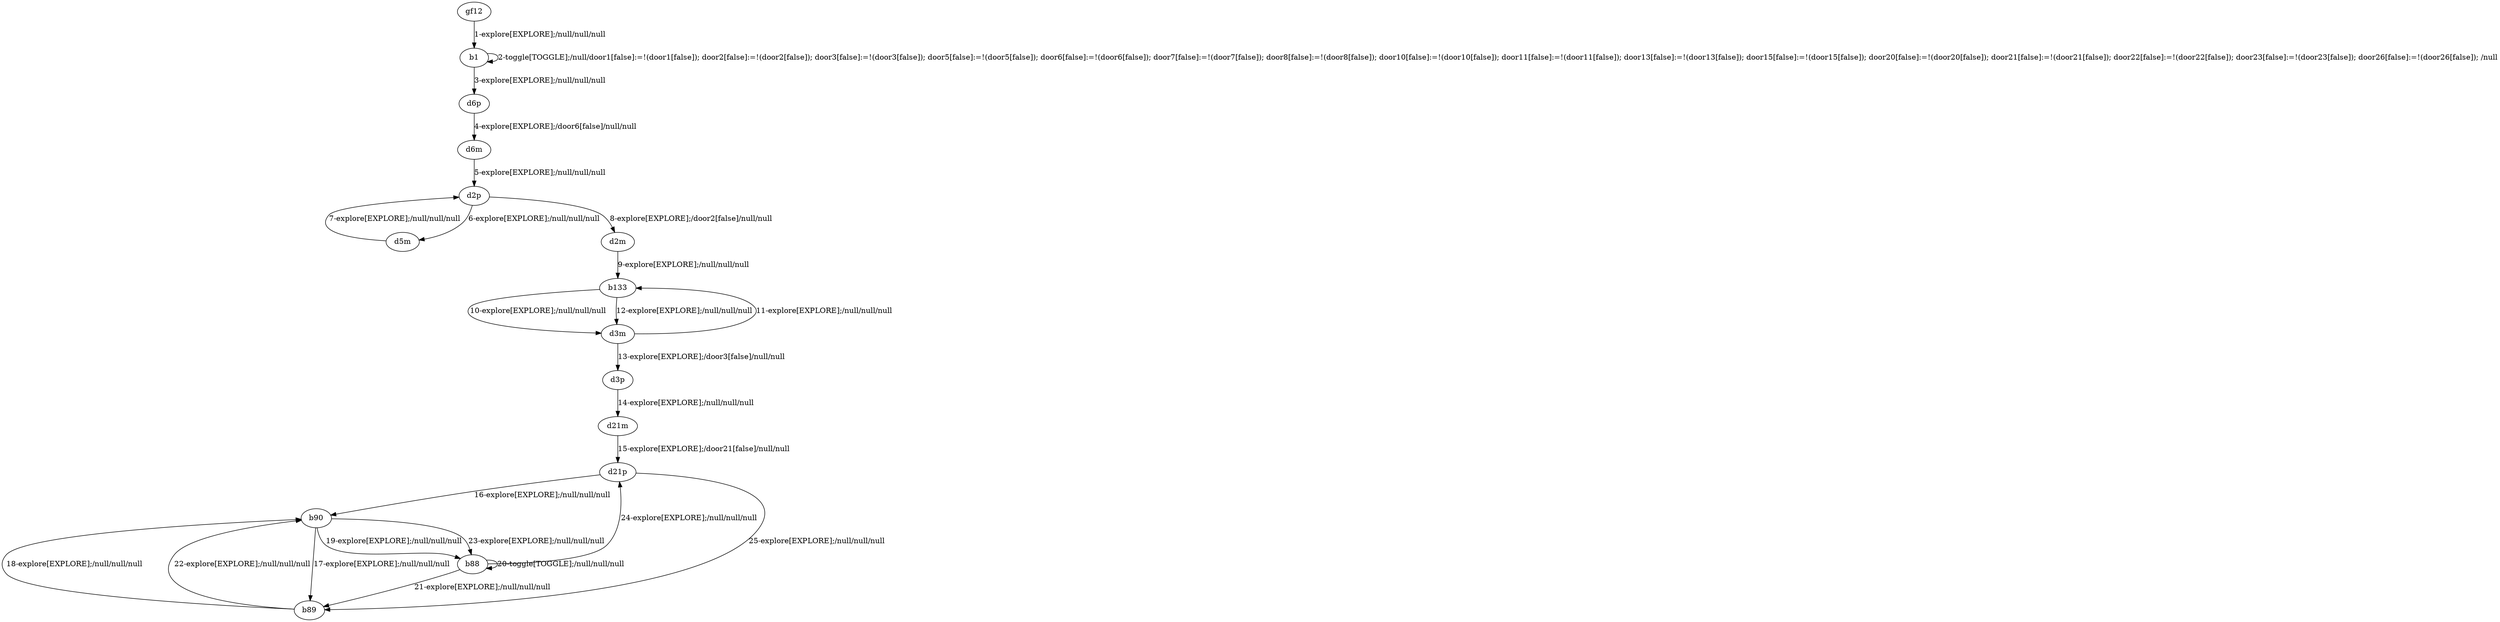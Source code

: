 # Total number of goals covered by this test: 1
# d21p --> b89

digraph g {
"gf12" -> "b1" [label = "1-explore[EXPLORE];/null/null/null"];
"b1" -> "b1" [label = "2-toggle[TOGGLE];/null/door1[false]:=!(door1[false]); door2[false]:=!(door2[false]); door3[false]:=!(door3[false]); door5[false]:=!(door5[false]); door6[false]:=!(door6[false]); door7[false]:=!(door7[false]); door8[false]:=!(door8[false]); door10[false]:=!(door10[false]); door11[false]:=!(door11[false]); door13[false]:=!(door13[false]); door15[false]:=!(door15[false]); door20[false]:=!(door20[false]); door21[false]:=!(door21[false]); door22[false]:=!(door22[false]); door23[false]:=!(door23[false]); door26[false]:=!(door26[false]); /null"];
"b1" -> "d6p" [label = "3-explore[EXPLORE];/null/null/null"];
"d6p" -> "d6m" [label = "4-explore[EXPLORE];/door6[false]/null/null"];
"d6m" -> "d2p" [label = "5-explore[EXPLORE];/null/null/null"];
"d2p" -> "d5m" [label = "6-explore[EXPLORE];/null/null/null"];
"d5m" -> "d2p" [label = "7-explore[EXPLORE];/null/null/null"];
"d2p" -> "d2m" [label = "8-explore[EXPLORE];/door2[false]/null/null"];
"d2m" -> "b133" [label = "9-explore[EXPLORE];/null/null/null"];
"b133" -> "d3m" [label = "10-explore[EXPLORE];/null/null/null"];
"d3m" -> "b133" [label = "11-explore[EXPLORE];/null/null/null"];
"b133" -> "d3m" [label = "12-explore[EXPLORE];/null/null/null"];
"d3m" -> "d3p" [label = "13-explore[EXPLORE];/door3[false]/null/null"];
"d3p" -> "d21m" [label = "14-explore[EXPLORE];/null/null/null"];
"d21m" -> "d21p" [label = "15-explore[EXPLORE];/door21[false]/null/null"];
"d21p" -> "b90" [label = "16-explore[EXPLORE];/null/null/null"];
"b90" -> "b89" [label = "17-explore[EXPLORE];/null/null/null"];
"b89" -> "b90" [label = "18-explore[EXPLORE];/null/null/null"];
"b90" -> "b88" [label = "19-explore[EXPLORE];/null/null/null"];
"b88" -> "b88" [label = "20-toggle[TOGGLE];/null/null/null"];
"b88" -> "b89" [label = "21-explore[EXPLORE];/null/null/null"];
"b89" -> "b90" [label = "22-explore[EXPLORE];/null/null/null"];
"b90" -> "b88" [label = "23-explore[EXPLORE];/null/null/null"];
"b88" -> "d21p" [label = "24-explore[EXPLORE];/null/null/null"];
"d21p" -> "b89" [label = "25-explore[EXPLORE];/null/null/null"];
}